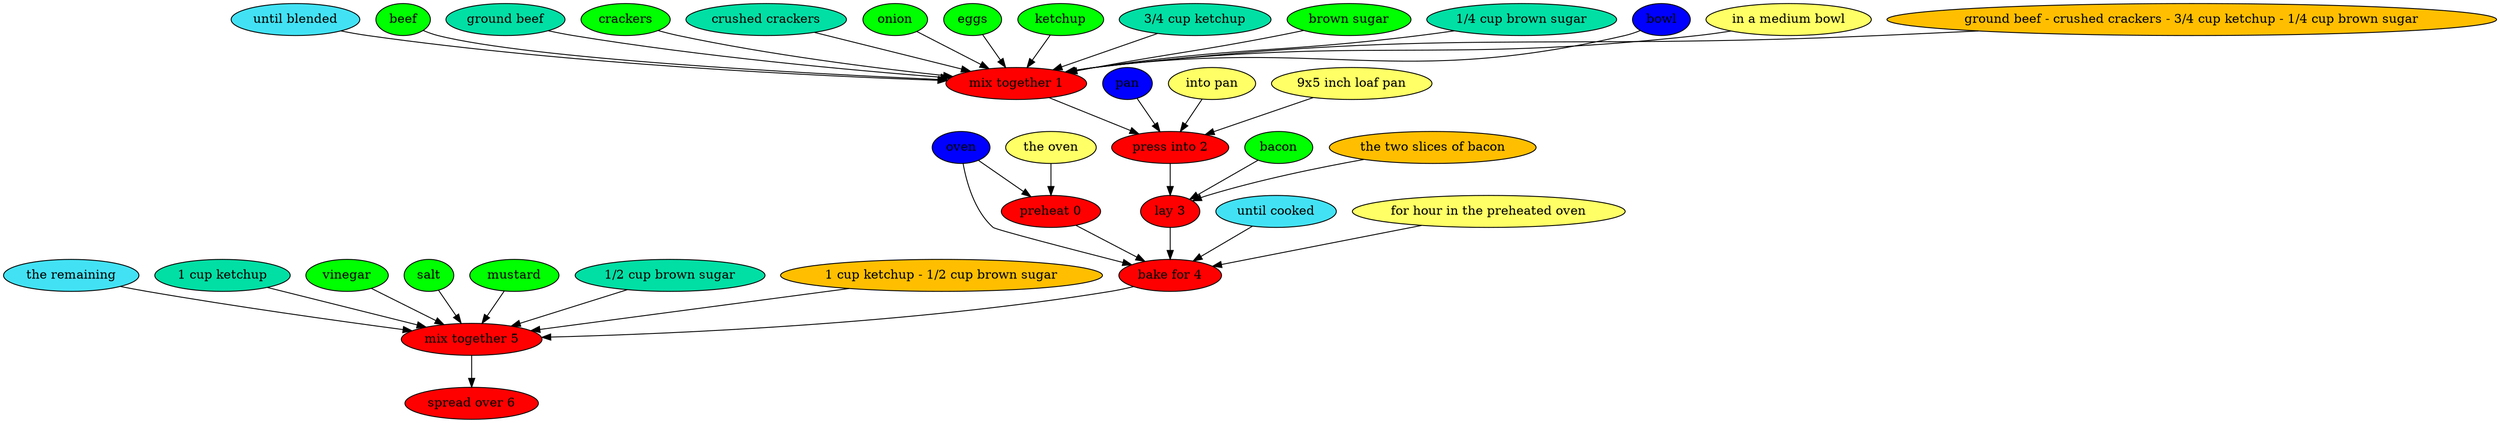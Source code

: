 digraph G {
"preheat 0" [style=filled, fillcolor=red];
oven [style=filled, fillcolor="#0000ff"];
oven -> "preheat 0";
"the oven" [style=filled, fillcolor="#ffff66"];
"the oven" -> "preheat 0";
"mix together 1" [style=filled, fillcolor=red];
"until blended" [style=filled, fillcolor="#42e2f4"];
"until blended" -> "mix together 1";
beef [style=filled, fillcolor=green];
beef -> "mix together 1";
"ground beef" [style=filled, fillcolor="#01DFA5"];
"ground beef" -> "mix together 1";
crackers [style=filled, fillcolor=green];
crackers -> "mix together 1";
"crushed crackers" [style=filled, fillcolor="#01DFA5"];
"crushed crackers" -> "mix together 1";
onion [style=filled, fillcolor=green];
onion -> "mix together 1";
eggs [style=filled, fillcolor=green];
eggs -> "mix together 1";
ketchup [style=filled, fillcolor=green];
ketchup -> "mix together 1";
"3/4 cup ketchup" [style=filled, fillcolor="#01DFA5"];
"3/4 cup ketchup" -> "mix together 1";
"brown sugar" [style=filled, fillcolor=green];
"brown sugar" -> "mix together 1";
"1/4 cup brown sugar" [style=filled, fillcolor="#01DFA5"];
"1/4 cup brown sugar" -> "mix together 1";
bowl [style=filled, fillcolor="#0000ff"];
bowl -> "mix together 1";
"in a medium bowl" [style=filled, fillcolor="#ffff66"];
"in a medium bowl" -> "mix together 1";
"ground beef - crushed crackers - 3/4 cup ketchup - 1/4 cup brown sugar" [style=filled, fillcolor="#FFBF00"];
"ground beef - crushed crackers - 3/4 cup ketchup - 1/4 cup brown sugar" -> "mix together 1";
"press into 2" [style=filled, fillcolor=red];
pan [style=filled, fillcolor="#0000ff"];
pan -> "press into 2";
"into pan" [style=filled, fillcolor="#ffff66"];
"into pan" -> "press into 2";
"9x5 inch loaf pan" [style=filled, fillcolor="#ffff66"];
"9x5 inch loaf pan" -> "press into 2";
"lay 3" [style=filled, fillcolor=red];
bacon [style=filled, fillcolor=green];
bacon -> "lay 3";
"the two slices of bacon" [style=filled, fillcolor="#01DFA5"];
"the two slices of bacon" -> "lay 3";
"the two slices of bacon" [style=filled, fillcolor="#FFBF00"];
"bake for 4" [style=filled, fillcolor=red];
"until cooked" [style=filled, fillcolor="#42e2f4"];
"until cooked" -> "bake for 4";
oven [style=filled, fillcolor="#0000ff"];
oven -> "bake for 4";
"for hour in the preheated oven" [style=filled, fillcolor="#ffff66"];
"for hour in the preheated oven" -> "bake for 4";
"mix together 5" [style=filled, fillcolor=red];
"the remaining" [style=filled, fillcolor="#42e2f4"];
"the remaining" -> "mix together 5";
ketchup [style=filled, fillcolor=green];
"1 cup ketchup" [style=filled, fillcolor="#01DFA5"];
"1 cup ketchup" -> "mix together 5";
vinegar [style=filled, fillcolor=green];
vinegar -> "mix together 5";
salt [style=filled, fillcolor=green];
salt -> "mix together 5";
mustard [style=filled, fillcolor=green];
mustard -> "mix together 5";
"brown sugar" [style=filled, fillcolor=green];
"1/2 cup brown sugar" [style=filled, fillcolor="#01DFA5"];
"1/2 cup brown sugar" -> "mix together 5";
"1 cup ketchup - 1/2 cup brown sugar" [style=filled, fillcolor="#FFBF00"];
"1 cup ketchup - 1/2 cup brown sugar" -> "mix together 5";
"spread over 6" [style=filled, fillcolor=red];
"preheat 0" -> "bake for 4";
"mix together 1" -> "press into 2";
"press into 2" -> "lay 3";
"lay 3" -> "bake for 4";
"bake for 4" -> "mix together 5";
"mix together 5" -> "spread over 6";
}
